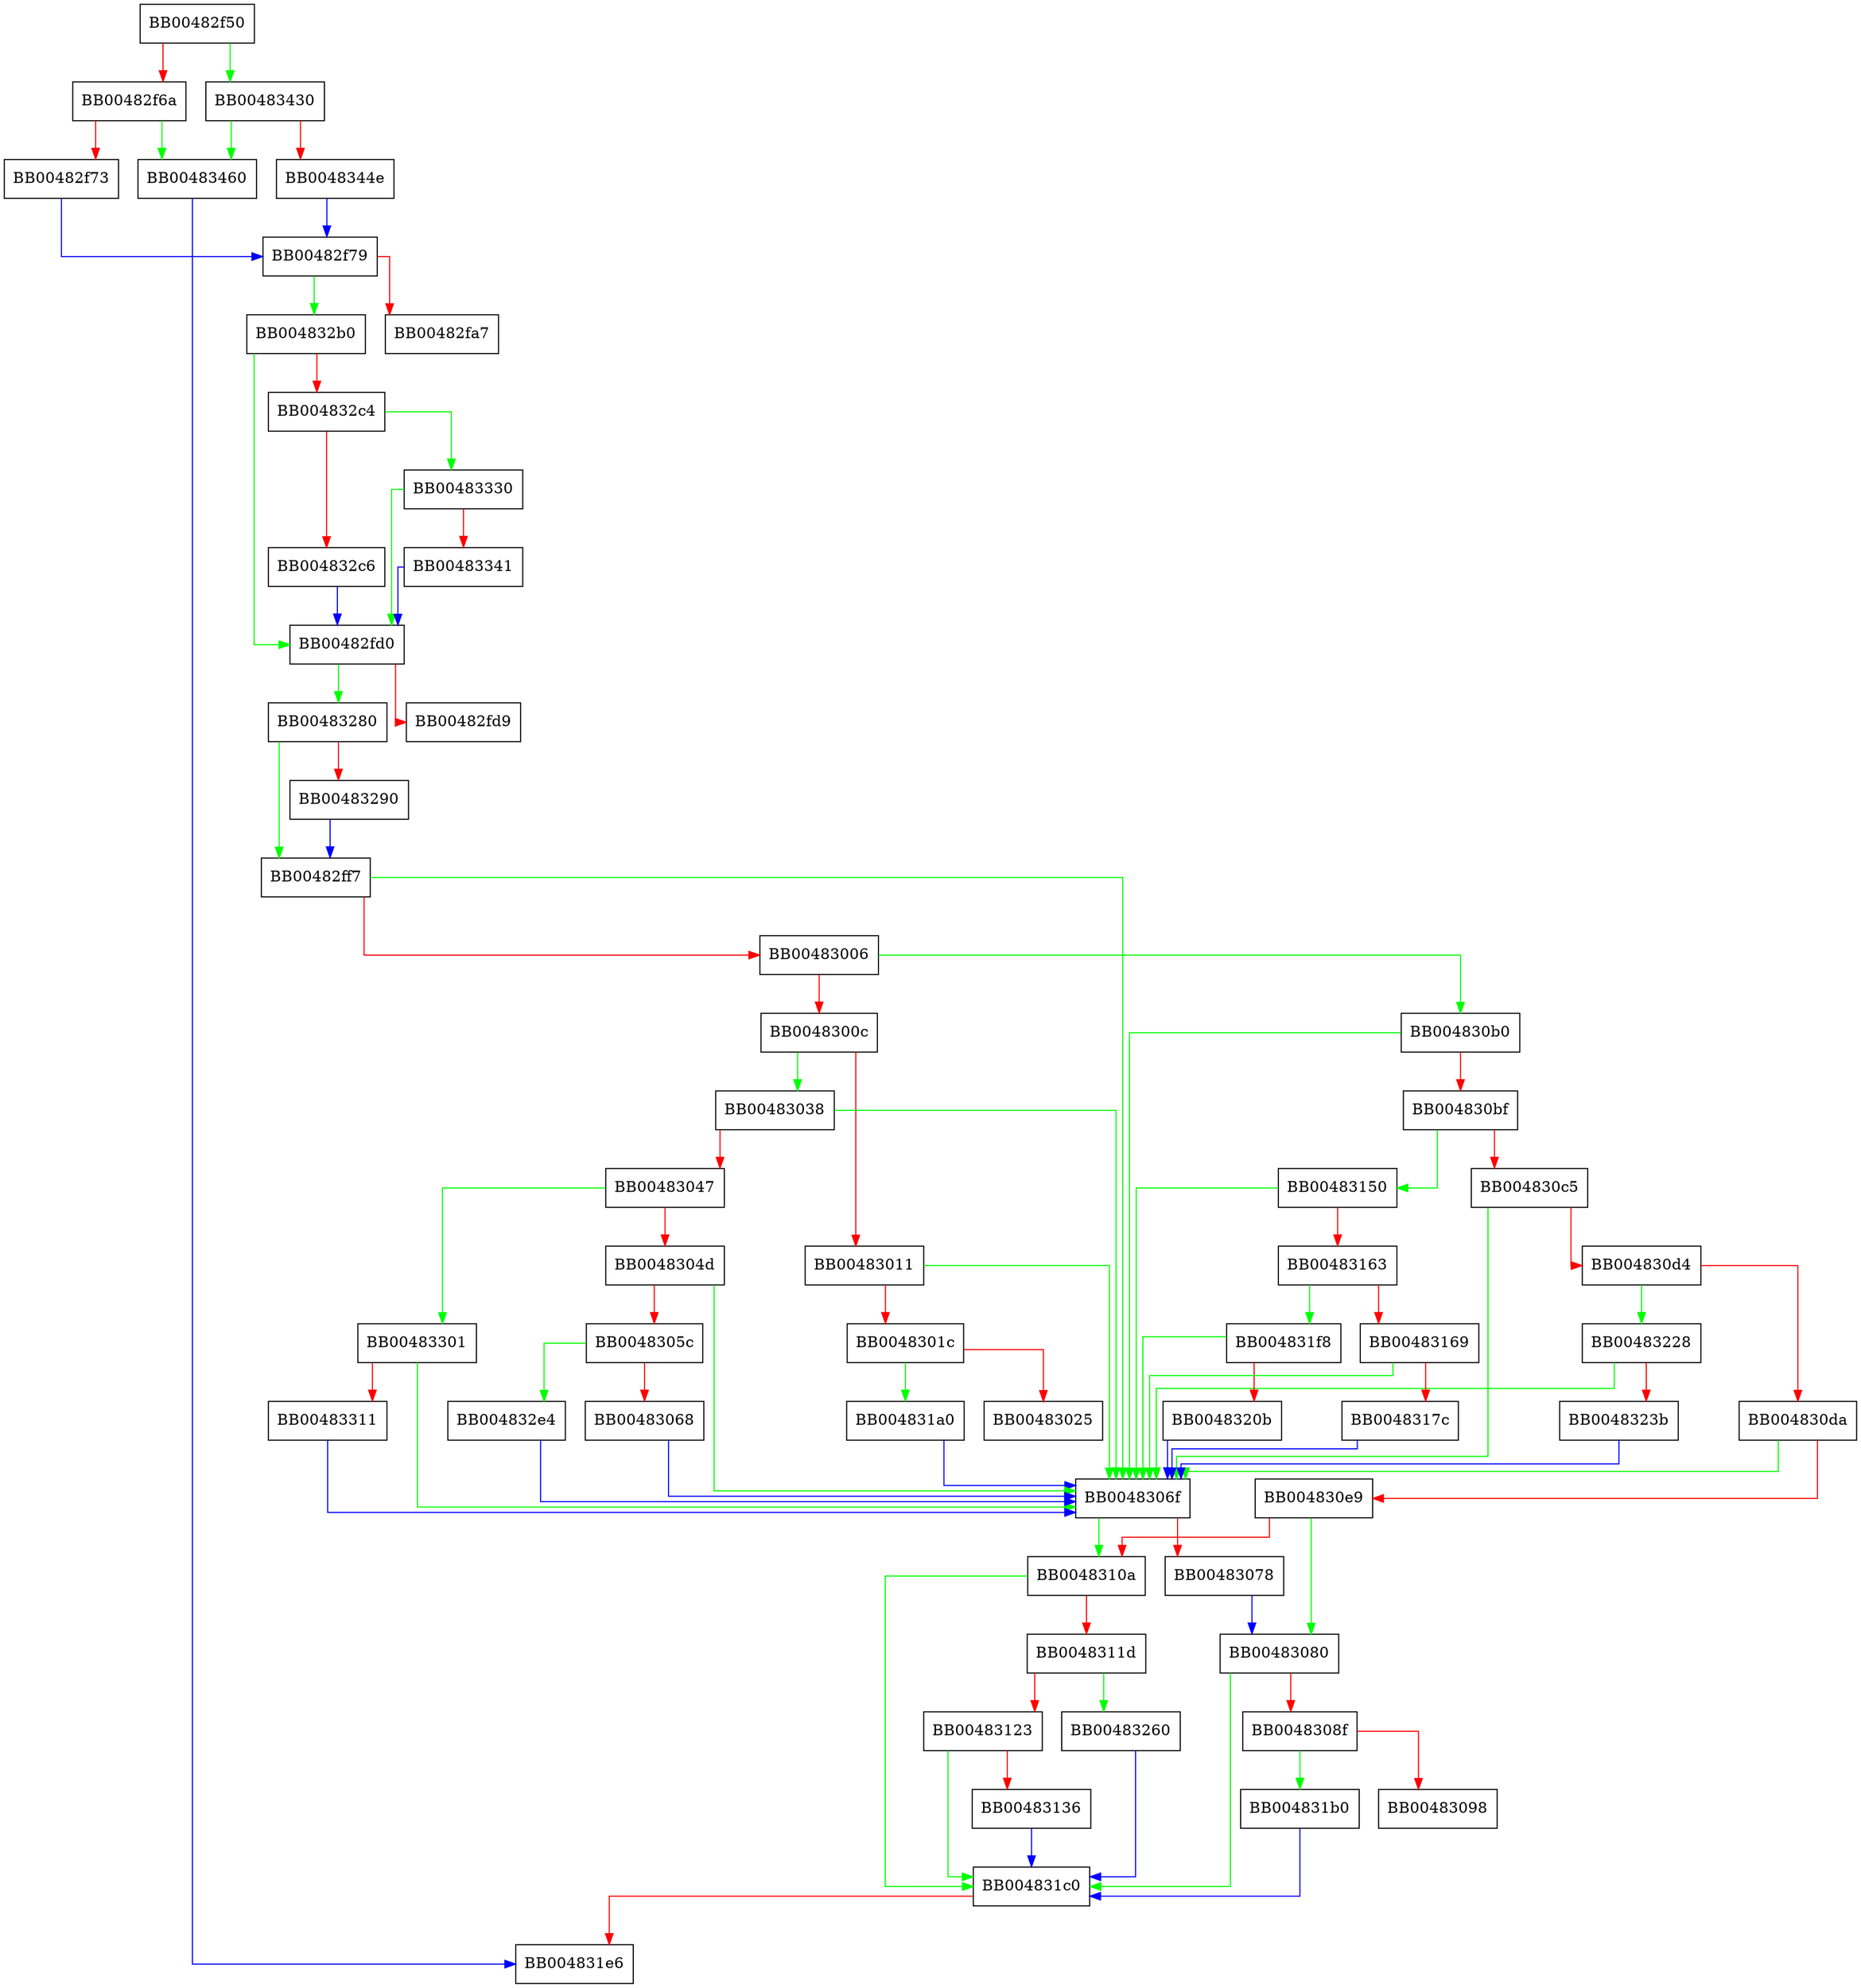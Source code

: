 digraph SSL_CIPHER_description {
  node [shape="box"];
  graph [splines=ortho];
  BB00482f50 -> BB00483430 [color="green"];
  BB00482f50 -> BB00482f6a [color="red"];
  BB00482f6a -> BB00483460 [color="green"];
  BB00482f6a -> BB00482f73 [color="red"];
  BB00482f73 -> BB00482f79 [color="blue"];
  BB00482f79 -> BB004832b0 [color="green"];
  BB00482f79 -> BB00482fa7 [color="red"];
  BB00482fd0 -> BB00483280 [color="green"];
  BB00482fd0 -> BB00482fd9 [color="red"];
  BB00482ff7 -> BB0048306f [color="green"];
  BB00482ff7 -> BB00483006 [color="red"];
  BB00483006 -> BB004830b0 [color="green"];
  BB00483006 -> BB0048300c [color="red"];
  BB0048300c -> BB00483038 [color="green"];
  BB0048300c -> BB00483011 [color="red"];
  BB00483011 -> BB0048306f [color="green"];
  BB00483011 -> BB0048301c [color="red"];
  BB0048301c -> BB004831a0 [color="green"];
  BB0048301c -> BB00483025 [color="red"];
  BB00483038 -> BB0048306f [color="green"];
  BB00483038 -> BB00483047 [color="red"];
  BB00483047 -> BB00483301 [color="green"];
  BB00483047 -> BB0048304d [color="red"];
  BB0048304d -> BB0048306f [color="green"];
  BB0048304d -> BB0048305c [color="red"];
  BB0048305c -> BB004832e4 [color="green"];
  BB0048305c -> BB00483068 [color="red"];
  BB00483068 -> BB0048306f [color="blue"];
  BB0048306f -> BB0048310a [color="green"];
  BB0048306f -> BB00483078 [color="red"];
  BB00483078 -> BB00483080 [color="blue"];
  BB00483080 -> BB004831c0 [color="green"];
  BB00483080 -> BB0048308f [color="red"];
  BB0048308f -> BB004831b0 [color="green"];
  BB0048308f -> BB00483098 [color="red"];
  BB004830b0 -> BB0048306f [color="green"];
  BB004830b0 -> BB004830bf [color="red"];
  BB004830bf -> BB00483150 [color="green"];
  BB004830bf -> BB004830c5 [color="red"];
  BB004830c5 -> BB0048306f [color="green"];
  BB004830c5 -> BB004830d4 [color="red"];
  BB004830d4 -> BB00483228 [color="green"];
  BB004830d4 -> BB004830da [color="red"];
  BB004830da -> BB0048306f [color="green"];
  BB004830da -> BB004830e9 [color="red"];
  BB004830e9 -> BB00483080 [color="green"];
  BB004830e9 -> BB0048310a [color="red"];
  BB0048310a -> BB004831c0 [color="green"];
  BB0048310a -> BB0048311d [color="red"];
  BB0048311d -> BB00483260 [color="green"];
  BB0048311d -> BB00483123 [color="red"];
  BB00483123 -> BB004831c0 [color="green"];
  BB00483123 -> BB00483136 [color="red"];
  BB00483136 -> BB004831c0 [color="blue"];
  BB00483150 -> BB0048306f [color="green"];
  BB00483150 -> BB00483163 [color="red"];
  BB00483163 -> BB004831f8 [color="green"];
  BB00483163 -> BB00483169 [color="red"];
  BB00483169 -> BB0048306f [color="green"];
  BB00483169 -> BB0048317c [color="red"];
  BB0048317c -> BB0048306f [color="blue"];
  BB004831a0 -> BB0048306f [color="blue"];
  BB004831b0 -> BB004831c0 [color="blue"];
  BB004831c0 -> BB004831e6 [color="red"];
  BB004831f8 -> BB0048306f [color="green"];
  BB004831f8 -> BB0048320b [color="red"];
  BB0048320b -> BB0048306f [color="blue"];
  BB00483228 -> BB0048306f [color="green"];
  BB00483228 -> BB0048323b [color="red"];
  BB0048323b -> BB0048306f [color="blue"];
  BB00483260 -> BB004831c0 [color="blue"];
  BB00483280 -> BB00482ff7 [color="green"];
  BB00483280 -> BB00483290 [color="red"];
  BB00483290 -> BB00482ff7 [color="blue"];
  BB004832b0 -> BB00482fd0 [color="green"];
  BB004832b0 -> BB004832c4 [color="red"];
  BB004832c4 -> BB00483330 [color="green"];
  BB004832c4 -> BB004832c6 [color="red"];
  BB004832c6 -> BB00482fd0 [color="blue"];
  BB004832e4 -> BB0048306f [color="blue"];
  BB00483301 -> BB0048306f [color="green"];
  BB00483301 -> BB00483311 [color="red"];
  BB00483311 -> BB0048306f [color="blue"];
  BB00483330 -> BB00482fd0 [color="green"];
  BB00483330 -> BB00483341 [color="red"];
  BB00483341 -> BB00482fd0 [color="blue"];
  BB00483430 -> BB00483460 [color="green"];
  BB00483430 -> BB0048344e [color="red"];
  BB0048344e -> BB00482f79 [color="blue"];
  BB00483460 -> BB004831e6 [color="blue"];
}